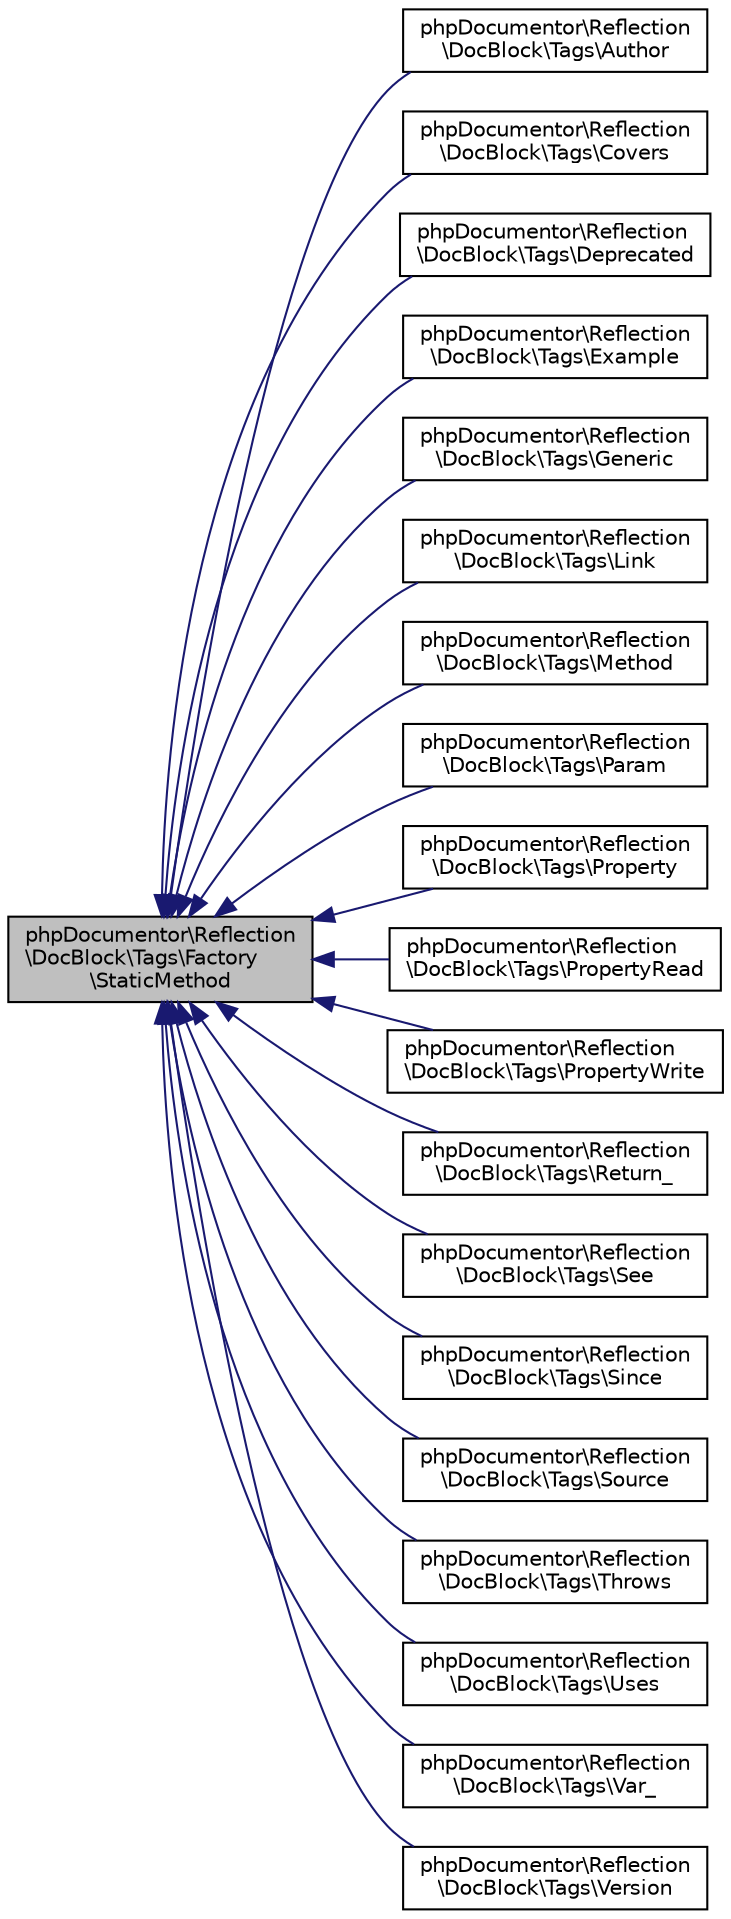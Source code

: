 digraph "phpDocumentor\Reflection\DocBlock\Tags\Factory\StaticMethod"
{
  edge [fontname="Helvetica",fontsize="10",labelfontname="Helvetica",labelfontsize="10"];
  node [fontname="Helvetica",fontsize="10",shape=record];
  rankdir="LR";
  Node0 [label="phpDocumentor\\Reflection\l\\DocBlock\\Tags\\Factory\l\\StaticMethod",height=0.2,width=0.4,color="black", fillcolor="grey75", style="filled", fontcolor="black"];
  Node0 -> Node1 [dir="back",color="midnightblue",fontsize="10",style="solid",fontname="Helvetica"];
  Node1 [label="phpDocumentor\\Reflection\l\\DocBlock\\Tags\\Author",height=0.2,width=0.4,color="black", fillcolor="white", style="filled",URL="$classphpDocumentor_1_1Reflection_1_1DocBlock_1_1Tags_1_1Author.html"];
  Node0 -> Node2 [dir="back",color="midnightblue",fontsize="10",style="solid",fontname="Helvetica"];
  Node2 [label="phpDocumentor\\Reflection\l\\DocBlock\\Tags\\Covers",height=0.2,width=0.4,color="black", fillcolor="white", style="filled",URL="$classphpDocumentor_1_1Reflection_1_1DocBlock_1_1Tags_1_1Covers.html"];
  Node0 -> Node3 [dir="back",color="midnightblue",fontsize="10",style="solid",fontname="Helvetica"];
  Node3 [label="phpDocumentor\\Reflection\l\\DocBlock\\Tags\\Deprecated",height=0.2,width=0.4,color="black", fillcolor="white", style="filled",URL="$classphpDocumentor_1_1Reflection_1_1DocBlock_1_1Tags_1_1Deprecated.html"];
  Node0 -> Node4 [dir="back",color="midnightblue",fontsize="10",style="solid",fontname="Helvetica"];
  Node4 [label="phpDocumentor\\Reflection\l\\DocBlock\\Tags\\Example",height=0.2,width=0.4,color="black", fillcolor="white", style="filled",URL="$classphpDocumentor_1_1Reflection_1_1DocBlock_1_1Tags_1_1Example.html"];
  Node0 -> Node5 [dir="back",color="midnightblue",fontsize="10",style="solid",fontname="Helvetica"];
  Node5 [label="phpDocumentor\\Reflection\l\\DocBlock\\Tags\\Generic",height=0.2,width=0.4,color="black", fillcolor="white", style="filled",URL="$classphpDocumentor_1_1Reflection_1_1DocBlock_1_1Tags_1_1Generic.html"];
  Node0 -> Node6 [dir="back",color="midnightblue",fontsize="10",style="solid",fontname="Helvetica"];
  Node6 [label="phpDocumentor\\Reflection\l\\DocBlock\\Tags\\Link",height=0.2,width=0.4,color="black", fillcolor="white", style="filled",URL="$classphpDocumentor_1_1Reflection_1_1DocBlock_1_1Tags_1_1Link.html"];
  Node0 -> Node7 [dir="back",color="midnightblue",fontsize="10",style="solid",fontname="Helvetica"];
  Node7 [label="phpDocumentor\\Reflection\l\\DocBlock\\Tags\\Method",height=0.2,width=0.4,color="black", fillcolor="white", style="filled",URL="$classphpDocumentor_1_1Reflection_1_1DocBlock_1_1Tags_1_1Method.html"];
  Node0 -> Node8 [dir="back",color="midnightblue",fontsize="10",style="solid",fontname="Helvetica"];
  Node8 [label="phpDocumentor\\Reflection\l\\DocBlock\\Tags\\Param",height=0.2,width=0.4,color="black", fillcolor="white", style="filled",URL="$classphpDocumentor_1_1Reflection_1_1DocBlock_1_1Tags_1_1Param.html"];
  Node0 -> Node9 [dir="back",color="midnightblue",fontsize="10",style="solid",fontname="Helvetica"];
  Node9 [label="phpDocumentor\\Reflection\l\\DocBlock\\Tags\\Property",height=0.2,width=0.4,color="black", fillcolor="white", style="filled",URL="$classphpDocumentor_1_1Reflection_1_1DocBlock_1_1Tags_1_1Property.html"];
  Node0 -> Node10 [dir="back",color="midnightblue",fontsize="10",style="solid",fontname="Helvetica"];
  Node10 [label="phpDocumentor\\Reflection\l\\DocBlock\\Tags\\PropertyRead",height=0.2,width=0.4,color="black", fillcolor="white", style="filled",URL="$classphpDocumentor_1_1Reflection_1_1DocBlock_1_1Tags_1_1PropertyRead.html"];
  Node0 -> Node11 [dir="back",color="midnightblue",fontsize="10",style="solid",fontname="Helvetica"];
  Node11 [label="phpDocumentor\\Reflection\l\\DocBlock\\Tags\\PropertyWrite",height=0.2,width=0.4,color="black", fillcolor="white", style="filled",URL="$classphpDocumentor_1_1Reflection_1_1DocBlock_1_1Tags_1_1PropertyWrite.html"];
  Node0 -> Node12 [dir="back",color="midnightblue",fontsize="10",style="solid",fontname="Helvetica"];
  Node12 [label="phpDocumentor\\Reflection\l\\DocBlock\\Tags\\Return_",height=0.2,width=0.4,color="black", fillcolor="white", style="filled",URL="$classphpDocumentor_1_1Reflection_1_1DocBlock_1_1Tags_1_1Return__.html"];
  Node0 -> Node13 [dir="back",color="midnightblue",fontsize="10",style="solid",fontname="Helvetica"];
  Node13 [label="phpDocumentor\\Reflection\l\\DocBlock\\Tags\\See",height=0.2,width=0.4,color="black", fillcolor="white", style="filled",URL="$classphpDocumentor_1_1Reflection_1_1DocBlock_1_1Tags_1_1See.html"];
  Node0 -> Node14 [dir="back",color="midnightblue",fontsize="10",style="solid",fontname="Helvetica"];
  Node14 [label="phpDocumentor\\Reflection\l\\DocBlock\\Tags\\Since",height=0.2,width=0.4,color="black", fillcolor="white", style="filled",URL="$classphpDocumentor_1_1Reflection_1_1DocBlock_1_1Tags_1_1Since.html"];
  Node0 -> Node15 [dir="back",color="midnightblue",fontsize="10",style="solid",fontname="Helvetica"];
  Node15 [label="phpDocumentor\\Reflection\l\\DocBlock\\Tags\\Source",height=0.2,width=0.4,color="black", fillcolor="white", style="filled",URL="$classphpDocumentor_1_1Reflection_1_1DocBlock_1_1Tags_1_1Source.html"];
  Node0 -> Node16 [dir="back",color="midnightblue",fontsize="10",style="solid",fontname="Helvetica"];
  Node16 [label="phpDocumentor\\Reflection\l\\DocBlock\\Tags\\Throws",height=0.2,width=0.4,color="black", fillcolor="white", style="filled",URL="$classphpDocumentor_1_1Reflection_1_1DocBlock_1_1Tags_1_1Throws.html"];
  Node0 -> Node17 [dir="back",color="midnightblue",fontsize="10",style="solid",fontname="Helvetica"];
  Node17 [label="phpDocumentor\\Reflection\l\\DocBlock\\Tags\\Uses",height=0.2,width=0.4,color="black", fillcolor="white", style="filled",URL="$classphpDocumentor_1_1Reflection_1_1DocBlock_1_1Tags_1_1Uses.html"];
  Node0 -> Node18 [dir="back",color="midnightblue",fontsize="10",style="solid",fontname="Helvetica"];
  Node18 [label="phpDocumentor\\Reflection\l\\DocBlock\\Tags\\Var_",height=0.2,width=0.4,color="black", fillcolor="white", style="filled",URL="$classphpDocumentor_1_1Reflection_1_1DocBlock_1_1Tags_1_1Var__.html"];
  Node0 -> Node19 [dir="back",color="midnightblue",fontsize="10",style="solid",fontname="Helvetica"];
  Node19 [label="phpDocumentor\\Reflection\l\\DocBlock\\Tags\\Version",height=0.2,width=0.4,color="black", fillcolor="white", style="filled",URL="$classphpDocumentor_1_1Reflection_1_1DocBlock_1_1Tags_1_1Version.html"];
}

